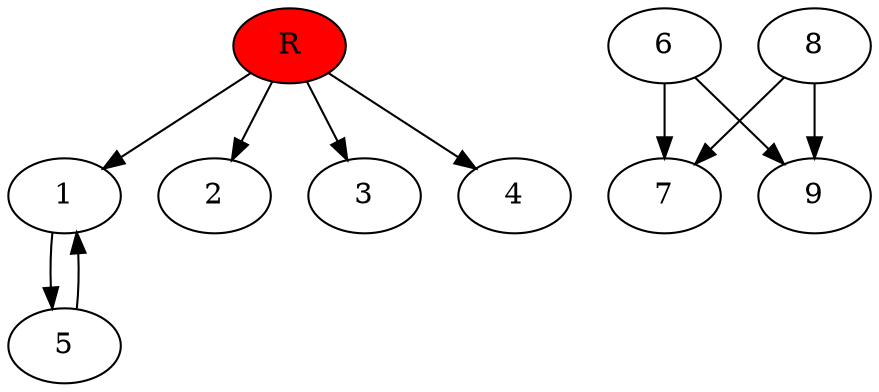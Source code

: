 digraph prb4983 {
	1
	2
	3
	4
	5
	6
	7
	8
	R [fillcolor="#ff0000" style=filled]
	1 -> 5
	5 -> 1
	6 -> 7
	6 -> 9
	8 -> 7
	8 -> 9
	R -> 1
	R -> 2
	R -> 3
	R -> 4
}
